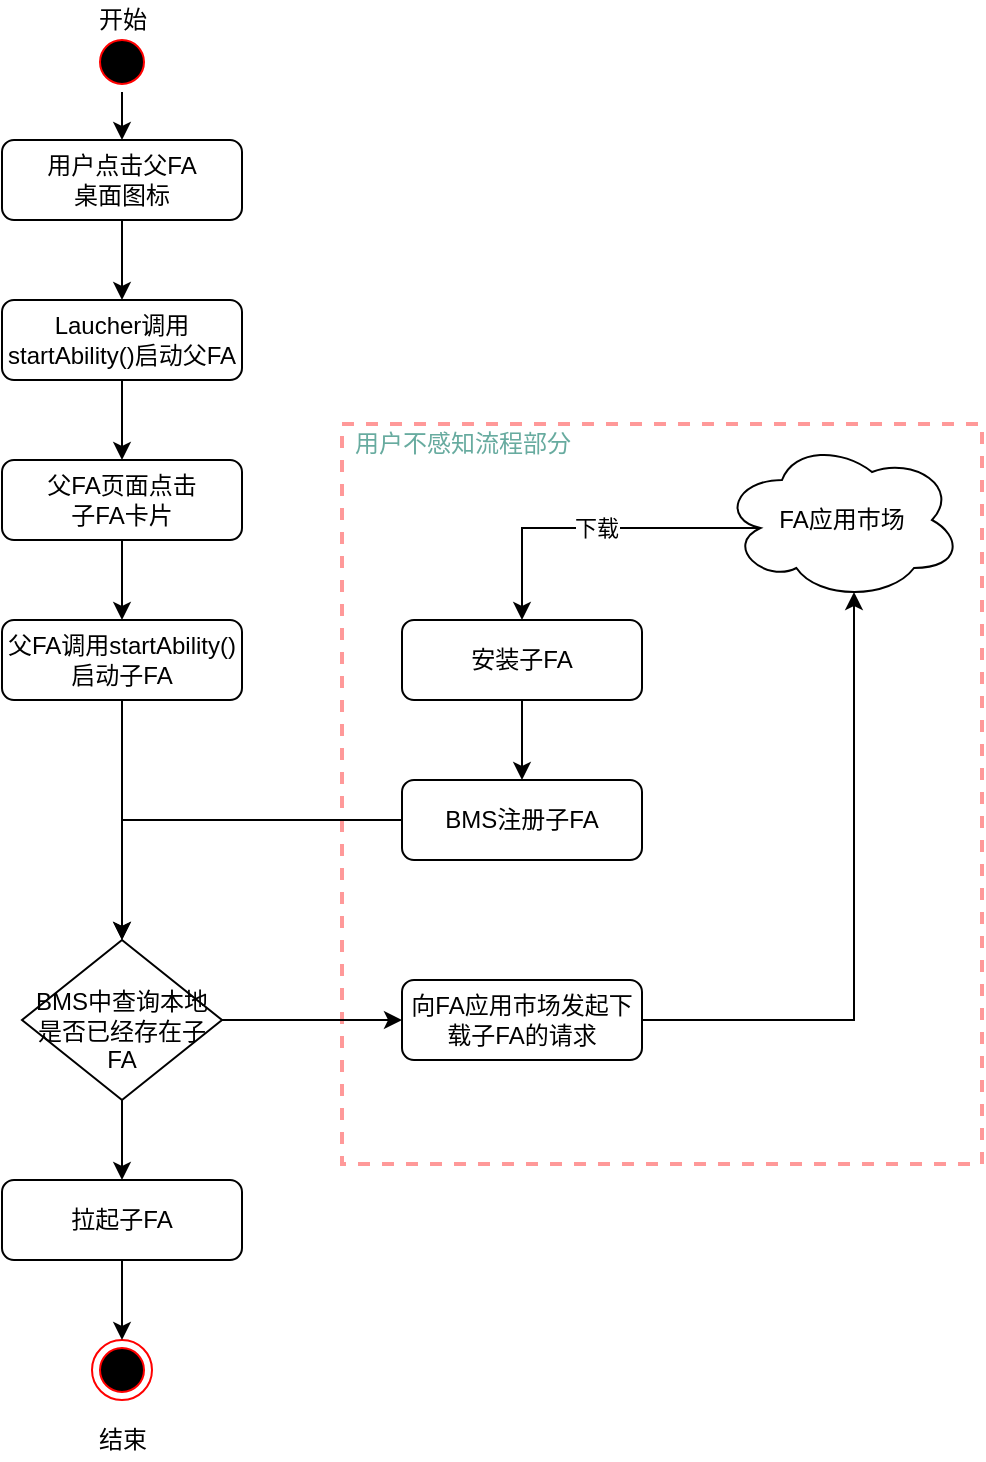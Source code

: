 <mxfile version="13.2.4" type="github">
  <diagram id="C5RBs43oDa-KdzZeNtuy" name="Page-1">
    <mxGraphModel dx="1422" dy="745" grid="1" gridSize="10" guides="1" tooltips="1" connect="1" arrows="1" fold="1" page="1" pageScale="1" pageWidth="827" pageHeight="1169" math="0" shadow="0">
      <root>
        <mxCell id="WIyWlLk6GJQsqaUBKTNV-0" />
        <mxCell id="WIyWlLk6GJQsqaUBKTNV-1" parent="WIyWlLk6GJQsqaUBKTNV-0" />
        <mxCell id="sRlS0VL-OLw-q3coN6Jy-30" value="" style="rounded=0;whiteSpace=wrap;html=1;dashed=1;strokeColor=#FF9999;fillColor=none;strokeWidth=2;" parent="WIyWlLk6GJQsqaUBKTNV-1" vertex="1">
          <mxGeometry x="330" y="222" width="320" height="370" as="geometry" />
        </mxCell>
        <mxCell id="sRlS0VL-OLw-q3coN6Jy-21" style="edgeStyle=orthogonalEdgeStyle;rounded=0;orthogonalLoop=1;jettySize=auto;html=1;exitX=0.5;exitY=1;exitDx=0;exitDy=0;entryX=0.5;entryY=0;entryDx=0;entryDy=0;" parent="WIyWlLk6GJQsqaUBKTNV-1" source="WIyWlLk6GJQsqaUBKTNV-3" target="sRlS0VL-OLw-q3coN6Jy-15" edge="1">
          <mxGeometry relative="1" as="geometry" />
        </mxCell>
        <mxCell id="WIyWlLk6GJQsqaUBKTNV-3" value="用户点击父FA&lt;br&gt;桌面图标" style="rounded=1;whiteSpace=wrap;html=1;fontSize=12;glass=0;strokeWidth=1;shadow=0;" parent="WIyWlLk6GJQsqaUBKTNV-1" vertex="1">
          <mxGeometry x="160" y="80" width="120" height="40" as="geometry" />
        </mxCell>
        <mxCell id="sRlS0VL-OLw-q3coN6Jy-20" style="edgeStyle=orthogonalEdgeStyle;rounded=0;orthogonalLoop=1;jettySize=auto;html=1;exitX=0.5;exitY=1;exitDx=0;exitDy=0;entryX=0.5;entryY=0;entryDx=0;entryDy=0;" parent="WIyWlLk6GJQsqaUBKTNV-1" source="sRlS0VL-OLw-q3coN6Jy-0" target="WIyWlLk6GJQsqaUBKTNV-3" edge="1">
          <mxGeometry relative="1" as="geometry" />
        </mxCell>
        <mxCell id="sRlS0VL-OLw-q3coN6Jy-0" value="" style="ellipse;html=1;shape=startState;fillColor=#000000;strokeColor=#ff0000;" parent="WIyWlLk6GJQsqaUBKTNV-1" vertex="1">
          <mxGeometry x="205" y="26" width="30" height="30" as="geometry" />
        </mxCell>
        <mxCell id="sRlS0VL-OLw-q3coN6Jy-2" value="" style="ellipse;html=1;shape=endState;fillColor=#000000;strokeColor=#ff0000;" parent="WIyWlLk6GJQsqaUBKTNV-1" vertex="1">
          <mxGeometry x="205" y="680" width="30" height="30" as="geometry" />
        </mxCell>
        <mxCell id="sRlS0VL-OLw-q3coN6Jy-3" value="开始" style="text;html=1;align=center;verticalAlign=middle;resizable=0;points=[];autosize=1;" parent="WIyWlLk6GJQsqaUBKTNV-1" vertex="1">
          <mxGeometry x="200" y="10" width="40" height="20" as="geometry" />
        </mxCell>
        <mxCell id="sRlS0VL-OLw-q3coN6Jy-23" style="edgeStyle=orthogonalEdgeStyle;rounded=0;orthogonalLoop=1;jettySize=auto;html=1;exitX=0.5;exitY=1;exitDx=0;exitDy=0;entryX=0.5;entryY=0;entryDx=0;entryDy=0;" parent="WIyWlLk6GJQsqaUBKTNV-1" source="sRlS0VL-OLw-q3coN6Jy-4" target="sRlS0VL-OLw-q3coN6Jy-17" edge="1">
          <mxGeometry relative="1" as="geometry" />
        </mxCell>
        <mxCell id="sRlS0VL-OLw-q3coN6Jy-4" value="父FA页面点击&lt;br&gt;子FA卡片" style="rounded=1;whiteSpace=wrap;html=1;fontSize=12;glass=0;strokeWidth=1;shadow=0;" parent="WIyWlLk6GJQsqaUBKTNV-1" vertex="1">
          <mxGeometry x="160" y="240" width="120" height="40" as="geometry" />
        </mxCell>
        <mxCell id="sRlS0VL-OLw-q3coN6Jy-24" style="edgeStyle=orthogonalEdgeStyle;rounded=0;orthogonalLoop=1;jettySize=auto;html=1;exitX=1;exitY=0.5;exitDx=0;exitDy=0;entryX=0;entryY=0.5;entryDx=0;entryDy=0;" parent="WIyWlLk6GJQsqaUBKTNV-1" source="sRlS0VL-OLw-q3coN6Jy-5" target="sRlS0VL-OLw-q3coN6Jy-7" edge="1">
          <mxGeometry relative="1" as="geometry" />
        </mxCell>
        <mxCell id="sRlS0VL-OLw-q3coN6Jy-26" style="edgeStyle=orthogonalEdgeStyle;rounded=0;orthogonalLoop=1;jettySize=auto;html=1;exitX=0.5;exitY=1;exitDx=0;exitDy=0;" parent="WIyWlLk6GJQsqaUBKTNV-1" source="sRlS0VL-OLw-q3coN6Jy-5" target="sRlS0VL-OLw-q3coN6Jy-6" edge="1">
          <mxGeometry relative="1" as="geometry" />
        </mxCell>
        <mxCell id="sRlS0VL-OLw-q3coN6Jy-5" value="&lt;br&gt;BMS中查询本地是否已经存在子FA" style="rhombus;whiteSpace=wrap;html=1;shadow=0;fontFamily=Helvetica;fontSize=12;align=center;strokeWidth=1;spacing=6;spacingTop=-4;" parent="WIyWlLk6GJQsqaUBKTNV-1" vertex="1">
          <mxGeometry x="170" y="480" width="100" height="80" as="geometry" />
        </mxCell>
        <mxCell id="sRlS0VL-OLw-q3coN6Jy-27" style="edgeStyle=orthogonalEdgeStyle;rounded=0;orthogonalLoop=1;jettySize=auto;html=1;exitX=0.5;exitY=1;exitDx=0;exitDy=0;entryX=0.5;entryY=0;entryDx=0;entryDy=0;" parent="WIyWlLk6GJQsqaUBKTNV-1" source="sRlS0VL-OLw-q3coN6Jy-6" target="sRlS0VL-OLw-q3coN6Jy-2" edge="1">
          <mxGeometry relative="1" as="geometry" />
        </mxCell>
        <mxCell id="sRlS0VL-OLw-q3coN6Jy-6" value="拉起子FA" style="rounded=1;whiteSpace=wrap;html=1;fontSize=12;glass=0;strokeWidth=1;shadow=0;" parent="WIyWlLk6GJQsqaUBKTNV-1" vertex="1">
          <mxGeometry x="160" y="600" width="120" height="40" as="geometry" />
        </mxCell>
        <mxCell id="sRlS0VL-OLw-q3coN6Jy-25" style="edgeStyle=orthogonalEdgeStyle;rounded=0;orthogonalLoop=1;jettySize=auto;html=1;exitX=1;exitY=0.5;exitDx=0;exitDy=0;entryX=0.55;entryY=0.95;entryDx=0;entryDy=0;entryPerimeter=0;" parent="WIyWlLk6GJQsqaUBKTNV-1" source="sRlS0VL-OLw-q3coN6Jy-7" target="sRlS0VL-OLw-q3coN6Jy-9" edge="1">
          <mxGeometry relative="1" as="geometry" />
        </mxCell>
        <mxCell id="sRlS0VL-OLw-q3coN6Jy-7" value="向FA应用市场发起下载子FA的请求" style="rounded=1;whiteSpace=wrap;html=1;fontSize=12;glass=0;strokeWidth=1;shadow=0;" parent="WIyWlLk6GJQsqaUBKTNV-1" vertex="1">
          <mxGeometry x="360" y="500" width="120" height="40" as="geometry" />
        </mxCell>
        <mxCell id="sRlS0VL-OLw-q3coN6Jy-13" value="下载" style="edgeStyle=orthogonalEdgeStyle;rounded=0;orthogonalLoop=1;jettySize=auto;html=1;exitX=0.16;exitY=0.55;exitDx=0;exitDy=0;exitPerimeter=0;" parent="WIyWlLk6GJQsqaUBKTNV-1" source="sRlS0VL-OLw-q3coN6Jy-9" target="sRlS0VL-OLw-q3coN6Jy-11" edge="1">
          <mxGeometry relative="1" as="geometry" />
        </mxCell>
        <mxCell id="sRlS0VL-OLw-q3coN6Jy-9" value="FA应用市场" style="ellipse;shape=cloud;whiteSpace=wrap;html=1;" parent="WIyWlLk6GJQsqaUBKTNV-1" vertex="1">
          <mxGeometry x="520" y="230" width="120" height="80" as="geometry" />
        </mxCell>
        <mxCell id="sRlS0VL-OLw-q3coN6Jy-29" style="edgeStyle=orthogonalEdgeStyle;rounded=0;orthogonalLoop=1;jettySize=auto;html=1;exitX=0.5;exitY=1;exitDx=0;exitDy=0;entryX=0.5;entryY=0;entryDx=0;entryDy=0;" parent="WIyWlLk6GJQsqaUBKTNV-1" source="sRlS0VL-OLw-q3coN6Jy-11" target="sRlS0VL-OLw-q3coN6Jy-14" edge="1">
          <mxGeometry relative="1" as="geometry" />
        </mxCell>
        <mxCell id="sRlS0VL-OLw-q3coN6Jy-11" value="安装子FA" style="rounded=1;whiteSpace=wrap;html=1;fontSize=12;glass=0;strokeWidth=1;shadow=0;" parent="WIyWlLk6GJQsqaUBKTNV-1" vertex="1">
          <mxGeometry x="360" y="320" width="120" height="40" as="geometry" />
        </mxCell>
        <mxCell id="sRlS0VL-OLw-q3coN6Jy-18" style="edgeStyle=orthogonalEdgeStyle;rounded=0;orthogonalLoop=1;jettySize=auto;html=1;exitX=0;exitY=0.5;exitDx=0;exitDy=0;entryX=0.5;entryY=0;entryDx=0;entryDy=0;" parent="WIyWlLk6GJQsqaUBKTNV-1" source="sRlS0VL-OLw-q3coN6Jy-14" target="sRlS0VL-OLw-q3coN6Jy-5" edge="1">
          <mxGeometry relative="1" as="geometry" />
        </mxCell>
        <mxCell id="sRlS0VL-OLw-q3coN6Jy-14" value="BMS注册子FA" style="rounded=1;whiteSpace=wrap;html=1;fontSize=12;glass=0;strokeWidth=1;shadow=0;" parent="WIyWlLk6GJQsqaUBKTNV-1" vertex="1">
          <mxGeometry x="360" y="400" width="120" height="40" as="geometry" />
        </mxCell>
        <mxCell id="sRlS0VL-OLw-q3coN6Jy-22" style="edgeStyle=orthogonalEdgeStyle;rounded=0;orthogonalLoop=1;jettySize=auto;html=1;exitX=0.5;exitY=1;exitDx=0;exitDy=0;entryX=0.5;entryY=0;entryDx=0;entryDy=0;" parent="WIyWlLk6GJQsqaUBKTNV-1" source="sRlS0VL-OLw-q3coN6Jy-15" target="sRlS0VL-OLw-q3coN6Jy-4" edge="1">
          <mxGeometry relative="1" as="geometry" />
        </mxCell>
        <mxCell id="sRlS0VL-OLw-q3coN6Jy-15" value="Laucher调用startAbility()启动父FA" style="rounded=1;whiteSpace=wrap;html=1;fontSize=12;glass=0;strokeWidth=1;shadow=0;" parent="WIyWlLk6GJQsqaUBKTNV-1" vertex="1">
          <mxGeometry x="160" y="160" width="120" height="40" as="geometry" />
        </mxCell>
        <mxCell id="sRlS0VL-OLw-q3coN6Jy-19" style="edgeStyle=orthogonalEdgeStyle;rounded=0;orthogonalLoop=1;jettySize=auto;html=1;exitX=0.5;exitY=1;exitDx=0;exitDy=0;entryX=0.5;entryY=0;entryDx=0;entryDy=0;" parent="WIyWlLk6GJQsqaUBKTNV-1" source="sRlS0VL-OLw-q3coN6Jy-17" target="sRlS0VL-OLw-q3coN6Jy-5" edge="1">
          <mxGeometry relative="1" as="geometry" />
        </mxCell>
        <mxCell id="sRlS0VL-OLw-q3coN6Jy-17" value="父FA调用startAbility()启动子FA" style="rounded=1;whiteSpace=wrap;html=1;fontSize=12;glass=0;strokeWidth=1;shadow=0;" parent="WIyWlLk6GJQsqaUBKTNV-1" vertex="1">
          <mxGeometry x="160" y="320" width="120" height="40" as="geometry" />
        </mxCell>
        <mxCell id="sRlS0VL-OLw-q3coN6Jy-28" value="结束" style="text;html=1;align=center;verticalAlign=middle;resizable=0;points=[];autosize=1;" parent="WIyWlLk6GJQsqaUBKTNV-1" vertex="1">
          <mxGeometry x="200" y="720" width="40" height="20" as="geometry" />
        </mxCell>
        <mxCell id="_E3YbRrip0Ge-RTWhDoT-0" value="&lt;font color=&quot;#67ab9f&quot;&gt;用户不感知流程部分&lt;/font&gt;" style="text;html=1;align=center;verticalAlign=middle;resizable=0;points=[];autosize=1;" vertex="1" parent="WIyWlLk6GJQsqaUBKTNV-1">
          <mxGeometry x="330" y="222" width="120" height="20" as="geometry" />
        </mxCell>
      </root>
    </mxGraphModel>
  </diagram>
</mxfile>
